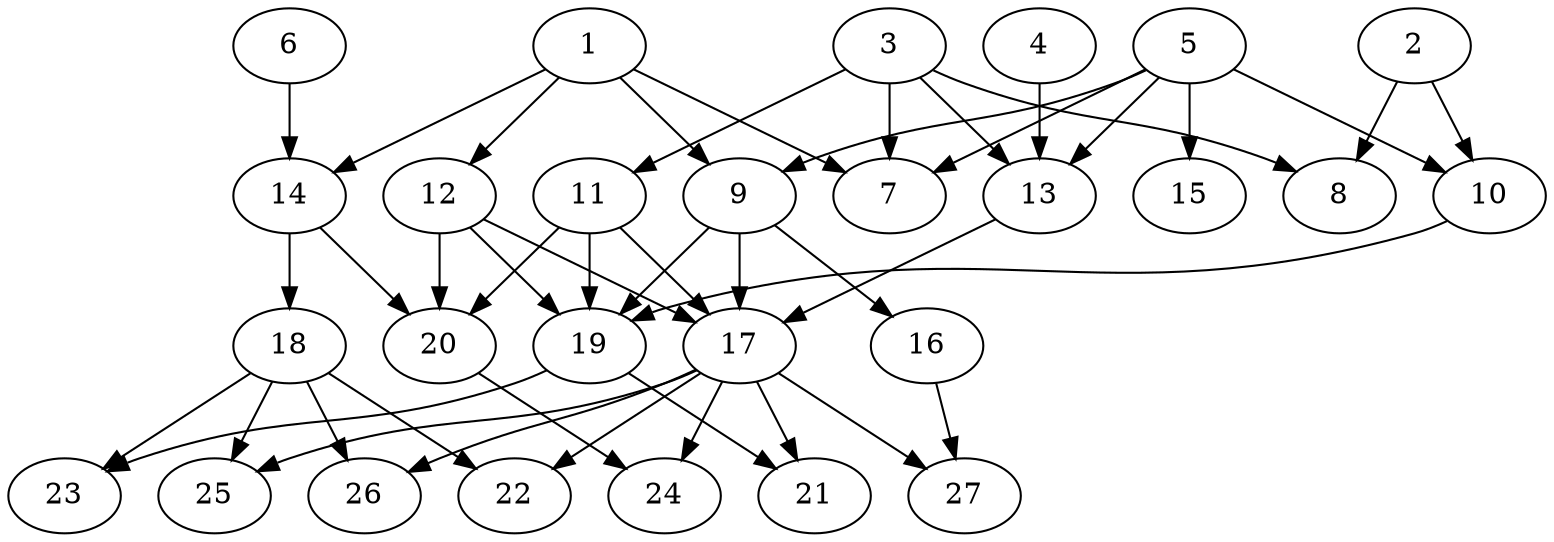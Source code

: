 // DAG (tier=2-normal, mode=compute, n=27, ccr=0.364, fat=0.589, density=0.453, regular=0.448, jump=0.168, mindata=524288, maxdata=8388608)
// DAG automatically generated by daggen at Sun Aug 24 16:33:33 2025
// /home/ermia/Project/Environments/daggen/bin/daggen --dot --ccr 0.364 --fat 0.589 --regular 0.448 --density 0.453 --jump 0.168 --mindata 524288 --maxdata 8388608 -n 27 
digraph G {
  1 [size="407809041445298432", alpha="0.08", expect_size="203904520722649216"]
  1 -> 7 [size ="283361675313152"]
  1 -> 9 [size ="283361675313152"]
  1 -> 12 [size ="283361675313152"]
  1 -> 14 [size ="283361675313152"]
  2 [size="1594985734790447104", alpha="0.06", expect_size="797492867395223552"]
  2 -> 8 [size ="10920969371648"]
  2 -> 10 [size ="10920969371648"]
  3 [size="120387525551274852352", alpha="0.04", expect_size="60193762775637426176"]
  3 -> 7 [size ="195049262415872"]
  3 -> 8 [size ="195049262415872"]
  3 -> 11 [size ="195049262415872"]
  3 -> 13 [size ="195049262415872"]
  4 [size="158641264374859", alpha="0.19", expect_size="79320632187429"]
  4 -> 13 [size ="4051907379200"]
  5 [size="345037681868915", alpha="0.14", expect_size="172518840934457"]
  5 -> 7 [size ="25222497435648"]
  5 -> 9 [size ="25222497435648"]
  5 -> 10 [size ="25222497435648"]
  5 -> 13 [size ="25222497435648"]
  5 -> 15 [size ="25222497435648"]
  6 [size="97779508390632882176", alpha="0.14", expect_size="48889754195316441088"]
  6 -> 14 [size ="169793822916608"]
  7 [size="68461570121102536", alpha="0.16", expect_size="34230785060551268"]
  8 [size="372662695945929728", alpha="0.05", expect_size="186331347972964864"]
  9 [size="148378678630285312", alpha="0.02", expect_size="74189339315142656"]
  9 -> 16 [size ="2242182643712"]
  9 -> 17 [size ="2242182643712"]
  9 -> 19 [size ="2242182643712"]
  10 [size="2835895165707884", alpha="0.11", expect_size="1417947582853942"]
  10 -> 19 [size ="2792810872832"]
  11 [size="436341885421152632832", alpha="0.18", expect_size="218170942710576316416"]
  11 -> 17 [size ="460229644910592"]
  11 -> 19 [size ="460229644910592"]
  11 -> 20 [size ="460229644910592"]
  12 [size="122724350930922242048", alpha="0.14", expect_size="61362175465461121024"]
  12 -> 17 [size ="197565215670272"]
  12 -> 19 [size ="197565215670272"]
  12 -> 20 [size ="197565215670272"]
  13 [size="215516521177284608000", alpha="0.04", expect_size="107758260588642304000"]
  13 -> 17 [size ="287570080563200"]
  14 [size="355396480129761728", alpha="0.18", expect_size="177698240064880864"]
  14 -> 18 [size ="299378313003008"]
  14 -> 20 [size ="299378313003008"]
  15 [size="493644374959789703168", alpha="0.10", expect_size="246822187479894851584"]
  16 [size="224022120756280416", alpha="0.13", expect_size="112011060378140208"]
  16 -> 27 [size ="258855875379200"]
  17 [size="7048806930216103", alpha="0.12", expect_size="3524403465108051"]
  17 -> 21 [size ="205957313331200"]
  17 -> 22 [size ="205957313331200"]
  17 -> 24 [size ="205957313331200"]
  17 -> 25 [size ="205957313331200"]
  17 -> 26 [size ="205957313331200"]
  17 -> 27 [size ="205957313331200"]
  18 [size="314769487712713965568", alpha="0.14", expect_size="157384743856356982784"]
  18 -> 22 [size ="370184648916992"]
  18 -> 23 [size ="370184648916992"]
  18 -> 25 [size ="370184648916992"]
  18 -> 26 [size ="370184648916992"]
  19 [size="1019066944212608", alpha="0.14", expect_size="509533472106304"]
  19 -> 21 [size ="17105915215872"]
  19 -> 23 [size ="17105915215872"]
  20 [size="5895131084917010", alpha="0.04", expect_size="2947565542458505"]
  20 -> 24 [size ="167536951820288"]
  21 [size="459776397108529088", alpha="0.05", expect_size="229888198554264544"]
  22 [size="27122321610877076", alpha="0.02", expect_size="13561160805438538"]
  23 [size="318090281483064256", alpha="0.02", expect_size="159045140741532128"]
  24 [size="2137675566193573888", alpha="0.14", expect_size="1068837783096786944"]
  25 [size="15512098034750644", alpha="0.13", expect_size="7756049017375322"]
  26 [size="6927430814105600", alpha="0.14", expect_size="3463715407052800"]
  27 [size="5192083444205928", alpha="0.17", expect_size="2596041722102964"]
}
